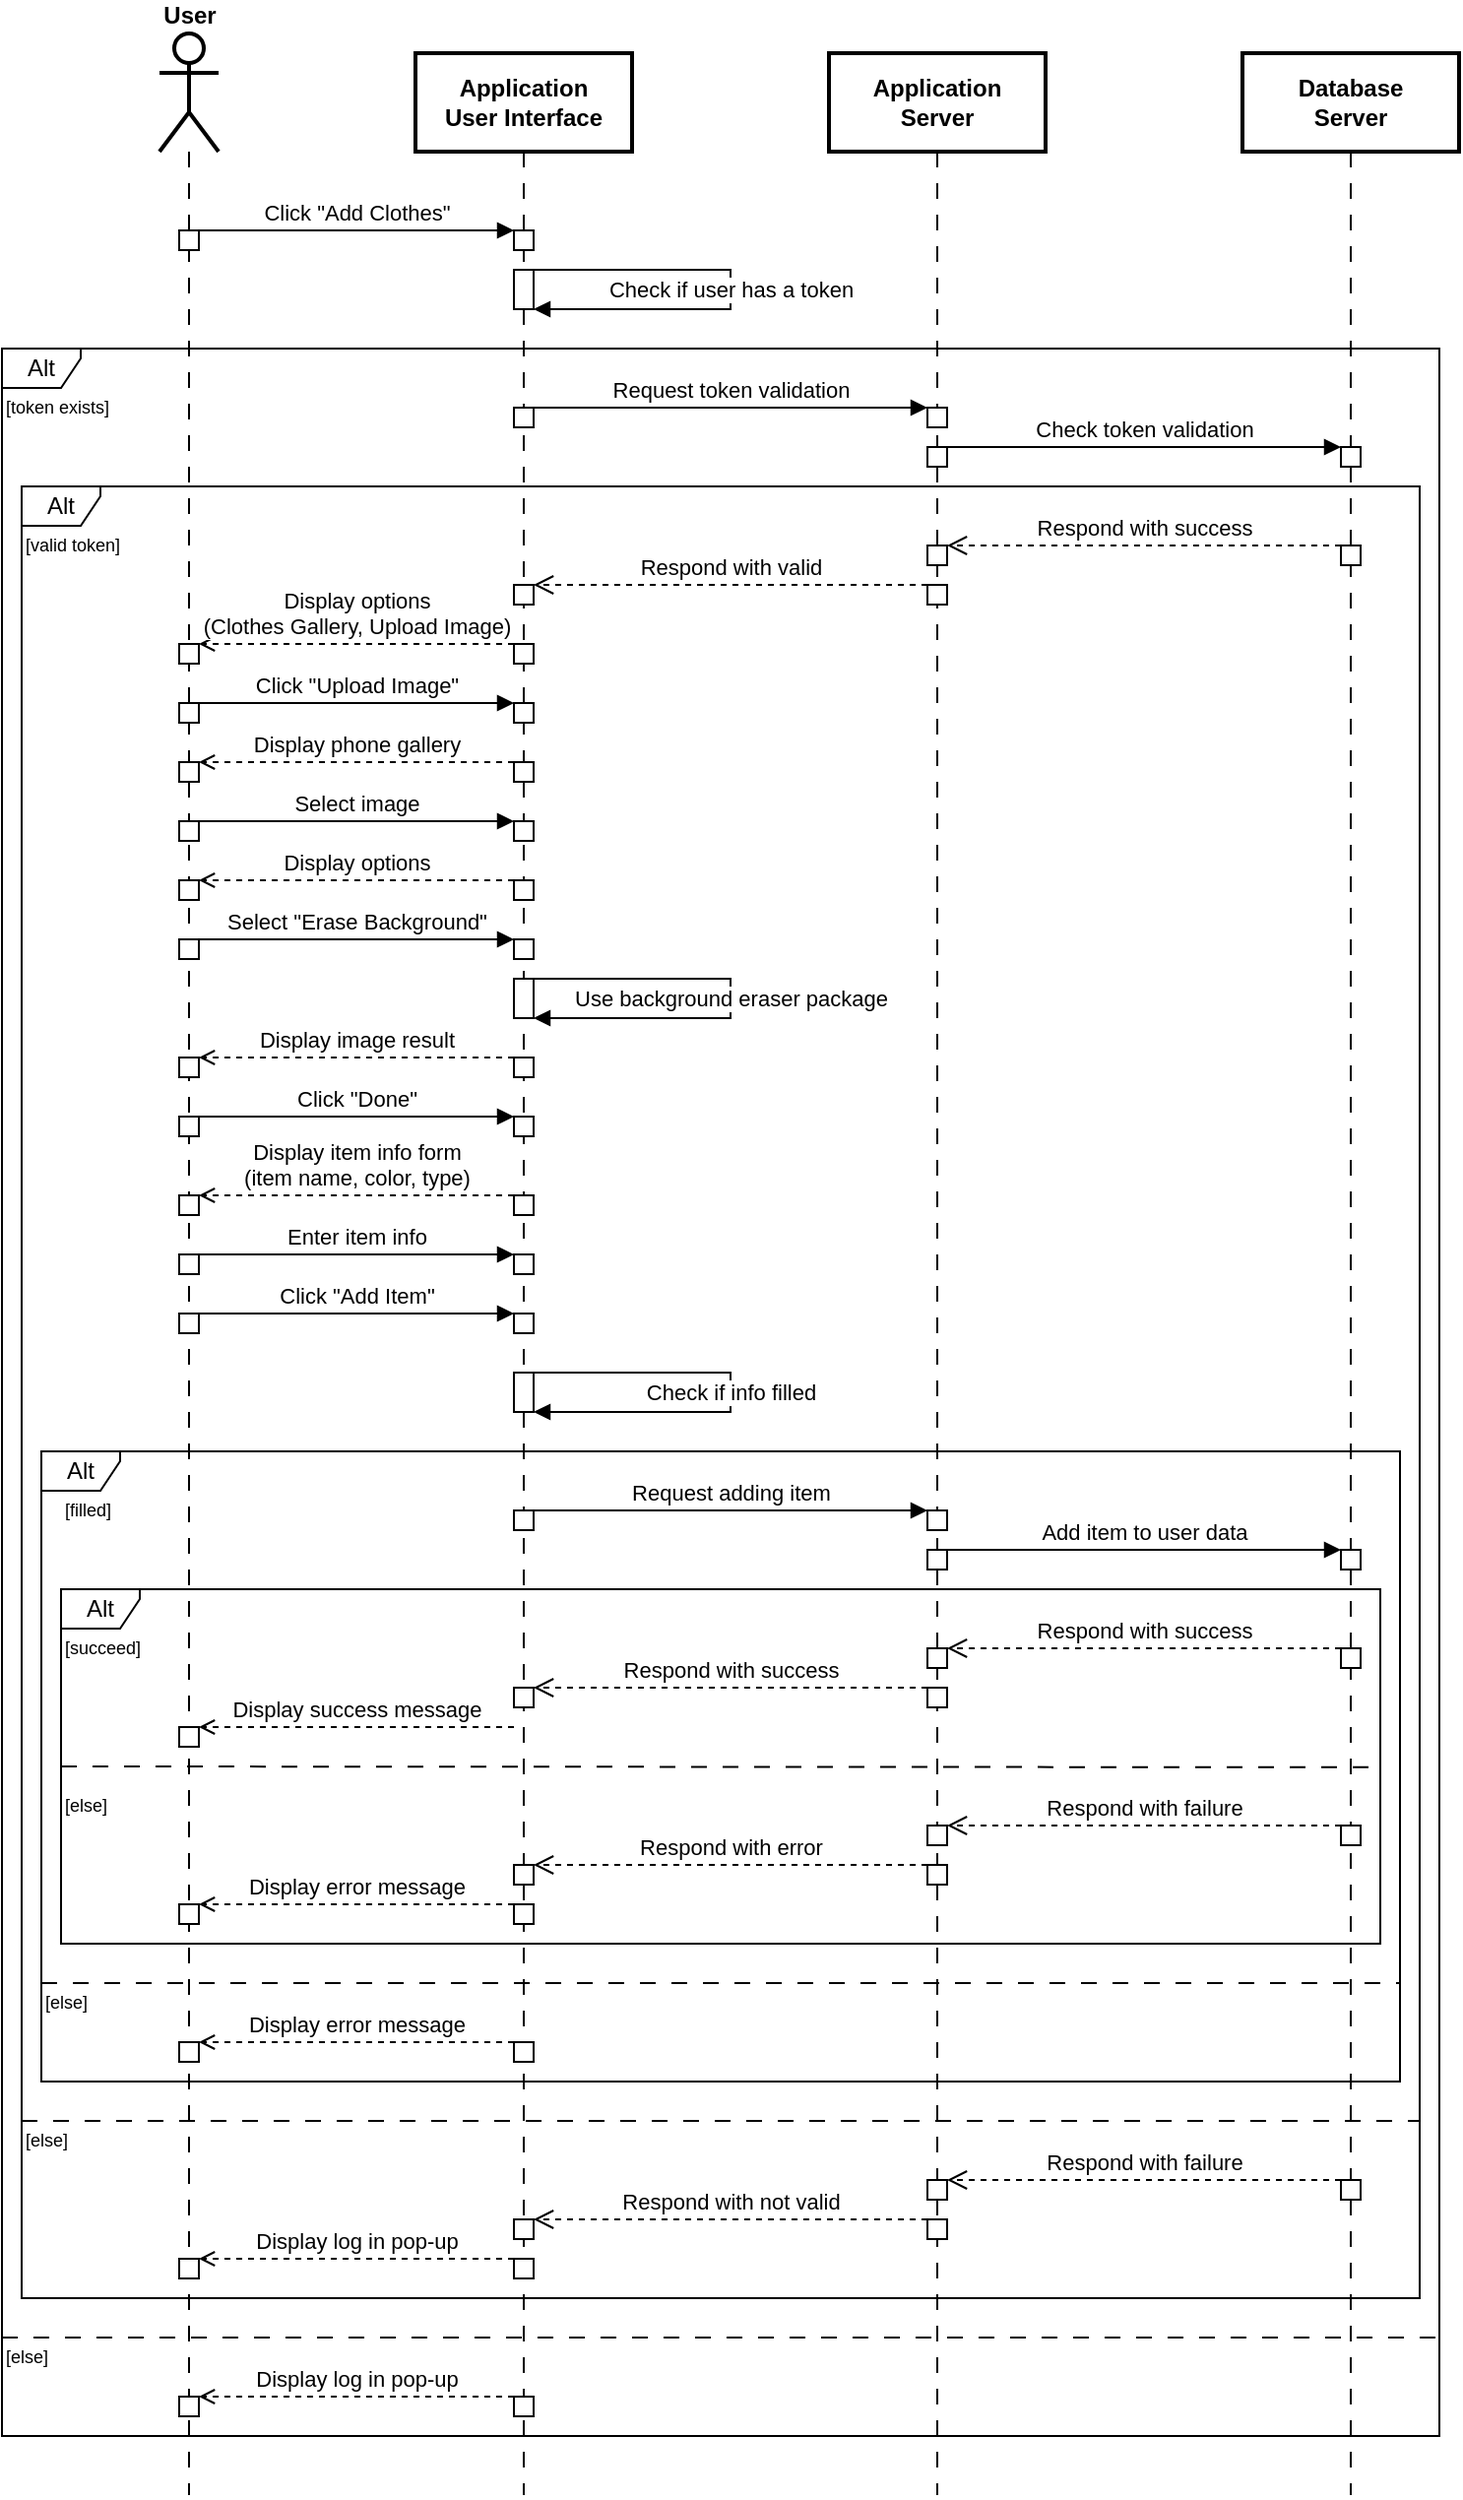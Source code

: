 <mxfile version="24.7.17">
  <diagram name="Page-1" id="OD9T5F2dHPoxvijF9nYm">
    <mxGraphModel dx="1050" dy="669" grid="1" gridSize="10" guides="1" tooltips="1" connect="1" arrows="1" fold="1" page="1" pageScale="1" pageWidth="850" pageHeight="1100" math="0" shadow="0">
      <root>
        <mxCell id="0" />
        <mxCell id="1" parent="0" />
        <mxCell id="In7xI8E0xvDwylisbrGG-20" value="Application&lt;div&gt;User Interface&lt;/div&gt;" style="html=1;whiteSpace=wrap;strokeWidth=2;fontStyle=1" parent="1" vertex="1">
          <mxGeometry x="250" y="60" width="110" height="50" as="geometry" />
        </mxCell>
        <mxCell id="In7xI8E0xvDwylisbrGG-19" value="User" style="shape=umlActor;verticalLabelPosition=top;verticalAlign=bottom;html=1;strokeWidth=2;fontStyle=1;labelBorderColor=none;labelPosition=center;align=center;" parent="1" vertex="1">
          <mxGeometry x="120" y="50" width="30" height="60" as="geometry" />
        </mxCell>
        <mxCell id="In7xI8E0xvDwylisbrGG-25" style="edgeStyle=none;rounded=0;orthogonalLoop=1;jettySize=auto;html=1;exitX=0.5;exitY=1;exitDx=0;exitDy=0;endArrow=none;endFill=0;dashed=1;dashPattern=8 8;" parent="1" source="In7xI8E0xvDwylisbrGG-21" edge="1">
          <mxGeometry relative="1" as="geometry">
            <mxPoint x="515" y="1300" as="targetPoint" />
          </mxGeometry>
        </mxCell>
        <mxCell id="In7xI8E0xvDwylisbrGG-21" value="Application&lt;div&gt;Server&lt;/div&gt;" style="html=1;whiteSpace=wrap;strokeWidth=2;fontStyle=1" parent="1" vertex="1">
          <mxGeometry x="460" y="60" width="110" height="50" as="geometry" />
        </mxCell>
        <mxCell id="In7xI8E0xvDwylisbrGG-26" style="edgeStyle=none;rounded=0;orthogonalLoop=1;jettySize=auto;html=1;exitX=0.5;exitY=1;exitDx=0;exitDy=0;endArrow=none;endFill=0;dashed=1;dashPattern=8 8;" parent="1" source="In7xI8E0xvDwylisbrGG-22" edge="1">
          <mxGeometry relative="1" as="geometry">
            <mxPoint x="725" y="1300" as="targetPoint" />
          </mxGeometry>
        </mxCell>
        <mxCell id="In7xI8E0xvDwylisbrGG-22" value="Database&lt;div&gt;Server&lt;/div&gt;" style="html=1;whiteSpace=wrap;strokeWidth=2;fontStyle=1" parent="1" vertex="1">
          <mxGeometry x="670" y="60" width="110" height="50" as="geometry" />
        </mxCell>
        <mxCell id="In7xI8E0xvDwylisbrGG-39" value="" style="edgeStyle=none;orthogonalLoop=1;jettySize=auto;html=1;rounded=0;endArrow=none;endFill=0;dashed=1;dashPattern=8 8;" parent="1" edge="1">
          <mxGeometry width="80" relative="1" as="geometry">
            <mxPoint x="135" y="110" as="sourcePoint" />
            <mxPoint x="135" y="1300" as="targetPoint" />
            <Array as="points" />
          </mxGeometry>
        </mxCell>
        <mxCell id="In7xI8E0xvDwylisbrGG-57" value="Click &quot;Upload Image&quot;" style="html=1;verticalAlign=bottom;endArrow=block;curved=0;rounded=0;" parent="1" edge="1">
          <mxGeometry relative="1" as="geometry">
            <mxPoint x="140" y="390" as="sourcePoint" />
            <mxPoint x="300" y="390" as="targetPoint" />
          </mxGeometry>
        </mxCell>
        <mxCell id="In7xI8E0xvDwylisbrGG-116" value="Display&amp;nbsp;phone gallery" style="html=1;verticalAlign=bottom;endArrow=open;curved=0;rounded=0;dashed=1;endFill=0;" parent="1" edge="1">
          <mxGeometry x="0.006" relative="1" as="geometry">
            <mxPoint x="300" y="420" as="sourcePoint" />
            <mxPoint x="140" y="420" as="targetPoint" />
            <mxPoint as="offset" />
          </mxGeometry>
        </mxCell>
        <mxCell id="In7xI8E0xvDwylisbrGG-117" value="Select image" style="html=1;verticalAlign=bottom;endArrow=block;curved=0;rounded=0;" parent="1" edge="1">
          <mxGeometry relative="1" as="geometry">
            <mxPoint x="140" y="450" as="sourcePoint" />
            <mxPoint x="300" y="450" as="targetPoint" />
          </mxGeometry>
        </mxCell>
        <mxCell id="In7xI8E0xvDwylisbrGG-118" value="Display options" style="html=1;verticalAlign=bottom;endArrow=open;curved=0;rounded=0;dashed=1;endFill=0;" parent="1" edge="1">
          <mxGeometry x="0.006" relative="1" as="geometry">
            <mxPoint x="300" y="480" as="sourcePoint" />
            <mxPoint x="140" y="480" as="targetPoint" />
            <mxPoint as="offset" />
          </mxGeometry>
        </mxCell>
        <mxCell id="In7xI8E0xvDwylisbrGG-119" value="Select &quot;Erase Background&quot;" style="html=1;verticalAlign=bottom;endArrow=block;curved=0;rounded=0;" parent="1" edge="1">
          <mxGeometry relative="1" as="geometry">
            <mxPoint x="140" y="510" as="sourcePoint" />
            <mxPoint x="300" y="510" as="targetPoint" />
          </mxGeometry>
        </mxCell>
        <mxCell id="In7xI8E0xvDwylisbrGG-120" value="Use background eraser package" style="html=1;verticalAlign=middle;endArrow=block;curved=0;rounded=0;" parent="1" edge="1">
          <mxGeometry relative="1" as="geometry">
            <mxPoint x="310" y="530" as="sourcePoint" />
            <mxPoint x="310" y="550" as="targetPoint" />
            <Array as="points">
              <mxPoint x="410" y="530" />
              <mxPoint x="410" y="550" />
            </Array>
            <mxPoint as="offset" />
          </mxGeometry>
        </mxCell>
        <mxCell id="In7xI8E0xvDwylisbrGG-121" value="Display image result" style="html=1;verticalAlign=bottom;endArrow=open;curved=0;rounded=0;dashed=1;endFill=0;" parent="1" edge="1">
          <mxGeometry x="0.006" relative="1" as="geometry">
            <mxPoint x="300" y="570" as="sourcePoint" />
            <mxPoint x="140" y="570" as="targetPoint" />
            <mxPoint as="offset" />
          </mxGeometry>
        </mxCell>
        <mxCell id="In7xI8E0xvDwylisbrGG-126" value="" style="edgeStyle=none;rounded=0;orthogonalLoop=1;jettySize=auto;html=1;endArrow=none;endFill=0;dashed=1;dashPattern=8 8;exitX=0.5;exitY=1;exitDx=0;exitDy=0;" parent="1" source="In7xI8E0xvDwylisbrGG-20" edge="1">
          <mxGeometry relative="1" as="geometry">
            <mxPoint x="305" y="1300" as="targetPoint" />
            <mxPoint x="305" y="120" as="sourcePoint" />
          </mxGeometry>
        </mxCell>
        <mxCell id="In7xI8E0xvDwylisbrGG-123" value="Click &quot;Done&quot;" style="html=1;verticalAlign=bottom;endArrow=block;curved=0;rounded=0;" parent="1" edge="1">
          <mxGeometry relative="1" as="geometry">
            <mxPoint x="140" y="600" as="sourcePoint" />
            <mxPoint x="300" y="600" as="targetPoint" />
          </mxGeometry>
        </mxCell>
        <mxCell id="R8O3mxd0YgAQ1YY93gsO-1" value="Display options&lt;div&gt;(Clothes Gallery, Upload Image)&lt;/div&gt;" style="html=1;verticalAlign=bottom;endArrow=open;curved=0;rounded=0;dashed=1;endFill=0;" parent="1" edge="1">
          <mxGeometry x="0.006" relative="1" as="geometry">
            <mxPoint x="300" y="360" as="sourcePoint" />
            <mxPoint x="140" y="360" as="targetPoint" />
            <mxPoint as="offset" />
          </mxGeometry>
        </mxCell>
        <mxCell id="R8O3mxd0YgAQ1YY93gsO-2" value="&lt;font style=&quot;font-size: 9px;&quot;&gt;[valid token&lt;/font&gt;&lt;span style=&quot;background-color: initial;&quot;&gt;]&lt;/span&gt;" style="text;strokeColor=none;align=left;fillColor=none;html=1;verticalAlign=middle;whiteSpace=wrap;rounded=0;fontSize=9;" parent="1" vertex="1">
          <mxGeometry x="50" y="300" width="60" height="20" as="geometry" />
        </mxCell>
        <mxCell id="R8O3mxd0YgAQ1YY93gsO-3" value="&lt;font style=&quot;font-size: 9px;&quot;&gt;[else&lt;/font&gt;&lt;span style=&quot;background-color: initial;&quot;&gt;]&lt;/span&gt;" style="text;strokeColor=none;align=left;fillColor=none;html=1;verticalAlign=middle;whiteSpace=wrap;rounded=0;fontSize=9;" parent="1" vertex="1">
          <mxGeometry x="50" y="1110" width="60" height="20" as="geometry" />
        </mxCell>
        <mxCell id="R8O3mxd0YgAQ1YY93gsO-4" value="Alt" style="shape=umlFrame;whiteSpace=wrap;html=1;pointerEvents=0;width=40;height=20;" parent="1" vertex="1">
          <mxGeometry x="50" y="280" width="710" height="920" as="geometry" />
        </mxCell>
        <mxCell id="R8O3mxd0YgAQ1YY93gsO-5" value="" style="edgeStyle=none;orthogonalLoop=1;jettySize=auto;html=1;rounded=0;endArrow=none;endFill=0;dashed=1;dashPattern=8 8;" parent="1" edge="1">
          <mxGeometry width="80" relative="1" as="geometry">
            <mxPoint x="50" y="1110" as="sourcePoint" />
            <mxPoint x="760" y="1110" as="targetPoint" />
            <Array as="points" />
          </mxGeometry>
        </mxCell>
        <mxCell id="R8O3mxd0YgAQ1YY93gsO-6" value="Respond with valid" style="html=1;verticalAlign=bottom;endArrow=open;dashed=1;endSize=8;curved=0;rounded=0;" parent="1" edge="1">
          <mxGeometry relative="1" as="geometry">
            <mxPoint x="310" y="330" as="targetPoint" />
            <mxPoint x="510" y="330" as="sourcePoint" />
          </mxGeometry>
        </mxCell>
        <mxCell id="R8O3mxd0YgAQ1YY93gsO-7" value="Respond with not valid" style="html=1;verticalAlign=bottom;endArrow=open;dashed=1;endSize=8;curved=0;rounded=0;" parent="1" edge="1">
          <mxGeometry relative="1" as="geometry">
            <mxPoint x="310" y="1160" as="targetPoint" />
            <mxPoint x="510" y="1160" as="sourcePoint" />
          </mxGeometry>
        </mxCell>
        <mxCell id="R8O3mxd0YgAQ1YY93gsO-8" value="Click &quot;Add Clothes&quot;" style="html=1;verticalAlign=bottom;endArrow=block;curved=0;rounded=0;" parent="1" edge="1">
          <mxGeometry relative="1" as="geometry">
            <mxPoint x="140" y="150" as="sourcePoint" />
            <mxPoint x="300" y="150" as="targetPoint" />
          </mxGeometry>
        </mxCell>
        <mxCell id="R8O3mxd0YgAQ1YY93gsO-9" value="Display log in pop-up" style="html=1;verticalAlign=bottom;endArrow=open;curved=0;rounded=0;dashed=1;endFill=0;" parent="1" edge="1">
          <mxGeometry x="0.007" relative="1" as="geometry">
            <mxPoint x="300" y="1250.0" as="sourcePoint" />
            <mxPoint x="140" y="1250.0" as="targetPoint" />
            <mxPoint as="offset" />
          </mxGeometry>
        </mxCell>
        <mxCell id="R8O3mxd0YgAQ1YY93gsO-10" value="Alt" style="shape=umlFrame;whiteSpace=wrap;html=1;pointerEvents=0;width=40;height=20;" parent="1" vertex="1">
          <mxGeometry x="40" y="210" width="730" height="1060" as="geometry" />
        </mxCell>
        <mxCell id="R8O3mxd0YgAQ1YY93gsO-11" value="&lt;font style=&quot;font-size: 9px;&quot;&gt;[token exists&lt;/font&gt;&lt;span style=&quot;background-color: initial;&quot;&gt;]&lt;/span&gt;" style="text;strokeColor=none;align=left;fillColor=none;html=1;verticalAlign=middle;whiteSpace=wrap;rounded=0;fontSize=9;" parent="1" vertex="1">
          <mxGeometry x="40" y="230" width="60" height="20" as="geometry" />
        </mxCell>
        <mxCell id="R8O3mxd0YgAQ1YY93gsO-12" value="&lt;font style=&quot;font-size: 9px;&quot;&gt;[else&lt;/font&gt;&lt;span style=&quot;background-color: initial;&quot;&gt;]&lt;/span&gt;" style="text;strokeColor=none;align=left;fillColor=none;html=1;verticalAlign=middle;whiteSpace=wrap;rounded=0;fontSize=9;" parent="1" vertex="1">
          <mxGeometry x="40" y="1220" width="60" height="20" as="geometry" />
        </mxCell>
        <mxCell id="R8O3mxd0YgAQ1YY93gsO-13" value="" style="edgeStyle=none;orthogonalLoop=1;jettySize=auto;html=1;rounded=0;endArrow=none;endFill=0;dashed=1;dashPattern=8 8;" parent="1" edge="1">
          <mxGeometry width="80" relative="1" as="geometry">
            <mxPoint x="40" y="1220" as="sourcePoint" />
            <mxPoint x="770" y="1220" as="targetPoint" />
            <Array as="points" />
          </mxGeometry>
        </mxCell>
        <mxCell id="R8O3mxd0YgAQ1YY93gsO-14" value="Check if user has a token" style="html=1;verticalAlign=middle;endArrow=block;curved=0;rounded=0;" parent="1" edge="1">
          <mxGeometry relative="1" as="geometry">
            <mxPoint x="310" y="170" as="sourcePoint" />
            <mxPoint x="310" y="190" as="targetPoint" />
            <Array as="points">
              <mxPoint x="410" y="170" />
              <mxPoint x="410" y="190" />
            </Array>
            <mxPoint as="offset" />
          </mxGeometry>
        </mxCell>
        <mxCell id="R8O3mxd0YgAQ1YY93gsO-15" value="Request token validation" style="html=1;verticalAlign=bottom;endArrow=block;curved=0;rounded=0;" parent="1" edge="1">
          <mxGeometry relative="1" as="geometry">
            <mxPoint x="310" y="240" as="sourcePoint" />
            <mxPoint x="510" y="240" as="targetPoint" />
          </mxGeometry>
        </mxCell>
        <mxCell id="R8O3mxd0YgAQ1YY93gsO-16" value="Check token validation" style="html=1;verticalAlign=bottom;endArrow=block;curved=0;rounded=0;" parent="1" edge="1">
          <mxGeometry relative="1" as="geometry">
            <mxPoint x="520" y="260" as="sourcePoint" />
            <mxPoint x="720" y="260" as="targetPoint" />
          </mxGeometry>
        </mxCell>
        <mxCell id="R8O3mxd0YgAQ1YY93gsO-19" value="Respond with success" style="html=1;verticalAlign=bottom;endArrow=open;dashed=1;endSize=8;curved=0;rounded=0;" parent="1" edge="1">
          <mxGeometry relative="1" as="geometry">
            <mxPoint x="520" y="310" as="targetPoint" />
            <mxPoint x="720" y="310" as="sourcePoint" />
          </mxGeometry>
        </mxCell>
        <mxCell id="R8O3mxd0YgAQ1YY93gsO-21" value="Display log in pop-up" style="html=1;verticalAlign=bottom;endArrow=open;curved=0;rounded=0;dashed=1;endFill=0;" parent="1" edge="1">
          <mxGeometry x="0.007" relative="1" as="geometry">
            <mxPoint x="300" y="1180" as="sourcePoint" />
            <mxPoint x="140" y="1180" as="targetPoint" />
            <mxPoint as="offset" />
          </mxGeometry>
        </mxCell>
        <mxCell id="R8O3mxd0YgAQ1YY93gsO-22" value="Respond with failure" style="html=1;verticalAlign=bottom;endArrow=open;dashed=1;endSize=8;curved=0;rounded=0;" parent="1" edge="1">
          <mxGeometry relative="1" as="geometry">
            <mxPoint x="520" y="1140" as="targetPoint" />
            <mxPoint x="720" y="1140" as="sourcePoint" />
            <mxPoint as="offset" />
          </mxGeometry>
        </mxCell>
        <mxCell id="R8O3mxd0YgAQ1YY93gsO-24" value="Display item info form&lt;div&gt;(item name, color, type)&lt;/div&gt;" style="html=1;verticalAlign=bottom;endArrow=open;curved=0;rounded=0;dashed=1;endFill=0;" parent="1" edge="1">
          <mxGeometry x="0.006" relative="1" as="geometry">
            <mxPoint x="300" y="640" as="sourcePoint" />
            <mxPoint x="140" y="640" as="targetPoint" />
            <mxPoint as="offset" />
          </mxGeometry>
        </mxCell>
        <mxCell id="R8O3mxd0YgAQ1YY93gsO-25" value="Enter item info" style="html=1;verticalAlign=bottom;endArrow=block;curved=0;rounded=0;" parent="1" edge="1">
          <mxGeometry relative="1" as="geometry">
            <mxPoint x="140" y="670" as="sourcePoint" />
            <mxPoint x="300" y="670" as="targetPoint" />
          </mxGeometry>
        </mxCell>
        <mxCell id="R8O3mxd0YgAQ1YY93gsO-26" value="Click &quot;Add Item&quot;" style="html=1;verticalAlign=bottom;endArrow=block;curved=0;rounded=0;" parent="1" edge="1">
          <mxGeometry relative="1" as="geometry">
            <mxPoint x="140" y="700" as="sourcePoint" />
            <mxPoint x="300" y="700" as="targetPoint" />
          </mxGeometry>
        </mxCell>
        <mxCell id="R8O3mxd0YgAQ1YY93gsO-27" value="Check if info filled" style="html=1;verticalAlign=middle;endArrow=block;curved=0;rounded=0;" parent="1" edge="1">
          <mxGeometry relative="1" as="geometry">
            <mxPoint x="310" y="730" as="sourcePoint" />
            <mxPoint x="310" y="750" as="targetPoint" />
            <Array as="points">
              <mxPoint x="410" y="730" />
              <mxPoint x="410" y="750" />
            </Array>
            <mxPoint as="offset" />
          </mxGeometry>
        </mxCell>
        <mxCell id="R8O3mxd0YgAQ1YY93gsO-28" value="" style="html=1;points=[[0,0,0,0,5],[0,1,0,0,-5],[1,0,0,0,5],[1,1,0,0,-5]];perimeter=orthogonalPerimeter;outlineConnect=0;targetShapes=umlLifeline;portConstraint=eastwest;newEdgeStyle={&quot;curved&quot;:0,&quot;rounded&quot;:0};" parent="1" vertex="1">
          <mxGeometry x="300" y="600" width="10" height="10" as="geometry" />
        </mxCell>
        <mxCell id="R8O3mxd0YgAQ1YY93gsO-29" value="" style="html=1;points=[[0,0,0,0,5],[0,1,0,0,-5],[1,0,0,0,5],[1,1,0,0,-5]];perimeter=orthogonalPerimeter;outlineConnect=0;targetShapes=umlLifeline;portConstraint=eastwest;newEdgeStyle={&quot;curved&quot;:0,&quot;rounded&quot;:0};" parent="1" vertex="1">
          <mxGeometry x="300" y="670" width="10" height="10" as="geometry" />
        </mxCell>
        <mxCell id="R8O3mxd0YgAQ1YY93gsO-31" value="Alt" style="shape=umlFrame;whiteSpace=wrap;html=1;pointerEvents=0;width=40;height=20;" parent="1" vertex="1">
          <mxGeometry x="60" y="770" width="690" height="320" as="geometry" />
        </mxCell>
        <mxCell id="R8O3mxd0YgAQ1YY93gsO-32" value="&lt;font style=&quot;font-size: 9px;&quot;&gt;[filled&lt;/font&gt;&lt;span style=&quot;background-color: initial;&quot;&gt;]&lt;/span&gt;" style="text;strokeColor=none;align=left;fillColor=none;html=1;verticalAlign=middle;whiteSpace=wrap;rounded=0;fontSize=9;" parent="1" vertex="1">
          <mxGeometry x="70" y="790" width="60" height="20" as="geometry" />
        </mxCell>
        <mxCell id="R8O3mxd0YgAQ1YY93gsO-33" value="&lt;font style=&quot;font-size: 9px;&quot;&gt;[else&lt;/font&gt;&lt;span style=&quot;background-color: initial;&quot;&gt;]&lt;/span&gt;" style="text;strokeColor=none;align=left;fillColor=none;html=1;verticalAlign=middle;whiteSpace=wrap;rounded=0;fontSize=9;" parent="1" vertex="1">
          <mxGeometry x="60" y="1040" width="60" height="20" as="geometry" />
        </mxCell>
        <mxCell id="R8O3mxd0YgAQ1YY93gsO-34" value="" style="edgeStyle=none;orthogonalLoop=1;jettySize=auto;html=1;rounded=0;endArrow=none;endFill=0;dashed=1;dashPattern=8 8;" parent="1" edge="1">
          <mxGeometry width="80" relative="1" as="geometry">
            <mxPoint x="60" y="1040" as="sourcePoint" />
            <mxPoint x="750" y="1040" as="targetPoint" />
            <Array as="points" />
          </mxGeometry>
        </mxCell>
        <mxCell id="R8O3mxd0YgAQ1YY93gsO-35" value="Request adding item" style="html=1;verticalAlign=bottom;endArrow=block;curved=0;rounded=0;" parent="1" edge="1">
          <mxGeometry relative="1" as="geometry">
            <mxPoint x="310" y="800" as="sourcePoint" />
            <mxPoint x="510" y="800" as="targetPoint" />
          </mxGeometry>
        </mxCell>
        <mxCell id="R8O3mxd0YgAQ1YY93gsO-36" value="Display error message" style="html=1;verticalAlign=bottom;endArrow=open;curved=0;rounded=0;dashed=1;endFill=0;" parent="1" edge="1">
          <mxGeometry x="0.006" relative="1" as="geometry">
            <mxPoint x="300" y="1070" as="sourcePoint" />
            <mxPoint x="140" y="1070" as="targetPoint" />
            <mxPoint as="offset" />
          </mxGeometry>
        </mxCell>
        <mxCell id="R8O3mxd0YgAQ1YY93gsO-37" value="Add item to user data" style="html=1;verticalAlign=bottom;endArrow=block;curved=0;rounded=0;" parent="1" edge="1">
          <mxGeometry relative="1" as="geometry">
            <mxPoint x="520" y="820" as="sourcePoint" />
            <mxPoint x="720" y="820" as="targetPoint" />
          </mxGeometry>
        </mxCell>
        <mxCell id="R8O3mxd0YgAQ1YY93gsO-38" value="Respond with success" style="html=1;verticalAlign=bottom;endArrow=open;dashed=1;endSize=8;curved=0;rounded=0;" parent="1" edge="1">
          <mxGeometry relative="1" as="geometry">
            <mxPoint x="520" y="870" as="targetPoint" />
            <mxPoint x="720" y="870" as="sourcePoint" />
          </mxGeometry>
        </mxCell>
        <mxCell id="R8O3mxd0YgAQ1YY93gsO-39" value="Respond with success" style="html=1;verticalAlign=bottom;endArrow=open;dashed=1;endSize=8;curved=0;rounded=0;" parent="1" edge="1">
          <mxGeometry relative="1" as="geometry">
            <mxPoint x="310" y="890" as="targetPoint" />
            <mxPoint x="510" y="890" as="sourcePoint" />
          </mxGeometry>
        </mxCell>
        <mxCell id="R8O3mxd0YgAQ1YY93gsO-40" value="Alt" style="shape=umlFrame;whiteSpace=wrap;html=1;pointerEvents=0;width=40;height=20;" parent="1" vertex="1">
          <mxGeometry x="70" y="840" width="670" height="180" as="geometry" />
        </mxCell>
        <mxCell id="R8O3mxd0YgAQ1YY93gsO-41" value="[succeed]" style="text;strokeColor=none;align=left;fillColor=none;html=1;verticalAlign=middle;whiteSpace=wrap;rounded=0;fontSize=9;" parent="1" vertex="1">
          <mxGeometry x="70" y="860" width="50" height="20" as="geometry" />
        </mxCell>
        <mxCell id="R8O3mxd0YgAQ1YY93gsO-42" value="&lt;font style=&quot;font-size: 9px;&quot;&gt;[else&lt;/font&gt;&lt;span style=&quot;background-color: initial;&quot;&gt;]&lt;/span&gt;" style="text;strokeColor=none;align=left;fillColor=none;html=1;verticalAlign=middle;whiteSpace=wrap;rounded=0;fontSize=9;" parent="1" vertex="1">
          <mxGeometry x="70" y="940" width="50" height="20" as="geometry" />
        </mxCell>
        <mxCell id="R8O3mxd0YgAQ1YY93gsO-43" value="" style="edgeStyle=none;orthogonalLoop=1;jettySize=auto;html=1;rounded=0;endArrow=none;endFill=0;dashed=1;dashPattern=8 8;" parent="1" edge="1">
          <mxGeometry width="80" relative="1" as="geometry">
            <mxPoint x="70" y="930" as="sourcePoint" />
            <mxPoint x="740" y="930.42" as="targetPoint" />
            <Array as="points" />
          </mxGeometry>
        </mxCell>
        <mxCell id="R8O3mxd0YgAQ1YY93gsO-44" value="Respond with error" style="html=1;verticalAlign=bottom;endArrow=open;dashed=1;endSize=8;curved=0;rounded=0;" parent="1" edge="1">
          <mxGeometry relative="1" as="geometry">
            <mxPoint x="310" y="980" as="targetPoint" />
            <mxPoint x="510" y="980" as="sourcePoint" />
          </mxGeometry>
        </mxCell>
        <mxCell id="R8O3mxd0YgAQ1YY93gsO-45" value="Respond with failure" style="html=1;verticalAlign=bottom;endArrow=open;dashed=1;endSize=8;curved=0;rounded=0;" parent="1" edge="1">
          <mxGeometry relative="1" as="geometry">
            <mxPoint x="520" y="960" as="targetPoint" />
            <mxPoint x="720" y="960" as="sourcePoint" />
          </mxGeometry>
        </mxCell>
        <mxCell id="R8O3mxd0YgAQ1YY93gsO-46" value="Display success message" style="html=1;verticalAlign=bottom;endArrow=open;curved=0;rounded=0;dashed=1;endFill=0;" parent="1" edge="1">
          <mxGeometry x="0.006" relative="1" as="geometry">
            <mxPoint x="300" y="910" as="sourcePoint" />
            <mxPoint x="140" y="910" as="targetPoint" />
            <mxPoint as="offset" />
          </mxGeometry>
        </mxCell>
        <mxCell id="R8O3mxd0YgAQ1YY93gsO-47" value="Display error message" style="html=1;verticalAlign=bottom;endArrow=open;curved=0;rounded=0;dashed=1;endFill=0;" parent="1" edge="1">
          <mxGeometry x="0.006" relative="1" as="geometry">
            <mxPoint x="300" y="1000" as="sourcePoint" />
            <mxPoint x="140" y="1000" as="targetPoint" />
            <mxPoint as="offset" />
          </mxGeometry>
        </mxCell>
        <mxCell id="In7xI8E0xvDwylisbrGG-107" value="" style="html=1;points=[[0,0,0,0,5],[0,1,0,0,-5],[1,0,0,0,5],[1,1,0,0,-5]];perimeter=orthogonalPerimeter;outlineConnect=0;targetShapes=umlLifeline;portConstraint=eastwest;newEdgeStyle={&quot;curved&quot;:0,&quot;rounded&quot;:0};" parent="1" vertex="1">
          <mxGeometry x="130" y="150" width="10" height="10" as="geometry" />
        </mxCell>
        <mxCell id="R8O3mxd0YgAQ1YY93gsO-54" value="" style="html=1;points=[[0,0,0,0,5],[0,1,0,0,-5],[1,0,0,0,5],[1,1,0,0,-5]];perimeter=orthogonalPerimeter;outlineConnect=0;targetShapes=umlLifeline;portConstraint=eastwest;newEdgeStyle={&quot;curved&quot;:0,&quot;rounded&quot;:0};" parent="1" vertex="1">
          <mxGeometry x="130" y="600" width="10" height="10" as="geometry" />
        </mxCell>
        <mxCell id="R8O3mxd0YgAQ1YY93gsO-55" value="" style="html=1;points=[[0,0,0,0,5],[0,1,0,0,-5],[1,0,0,0,5],[1,1,0,0,-5]];perimeter=orthogonalPerimeter;outlineConnect=0;targetShapes=umlLifeline;portConstraint=eastwest;newEdgeStyle={&quot;curved&quot;:0,&quot;rounded&quot;:0};" parent="1" vertex="1">
          <mxGeometry x="130" y="670" width="10" height="10" as="geometry" />
        </mxCell>
        <mxCell id="D864FMGM14Jyx9BuhUjk-1" value="" style="html=1;points=[[0,0,0,0,5],[0,1,0,0,-5],[1,0,0,0,5],[1,1,0,0,-5]];perimeter=orthogonalPerimeter;outlineConnect=0;targetShapes=umlLifeline;portConstraint=eastwest;newEdgeStyle={&quot;curved&quot;:0,&quot;rounded&quot;:0};arcSize=12;" parent="1" vertex="1">
          <mxGeometry x="300" y="150" width="10" height="10" as="geometry" />
        </mxCell>
        <mxCell id="D864FMGM14Jyx9BuhUjk-2" value="" style="html=1;points=[[0,0,0,0,5],[0,1,0,0,-5],[1,0,0,0,5],[1,1,0,0,-5]];perimeter=orthogonalPerimeter;outlineConnect=0;targetShapes=umlLifeline;portConstraint=eastwest;newEdgeStyle={&quot;curved&quot;:0,&quot;rounded&quot;:0};arcSize=12;" parent="1" vertex="1">
          <mxGeometry x="300" y="170" width="10" height="20" as="geometry" />
        </mxCell>
        <mxCell id="D864FMGM14Jyx9BuhUjk-3" value="" style="html=1;points=[[0,0,0,0,5],[0,1,0,0,-5],[1,0,0,0,5],[1,1,0,0,-5]];perimeter=orthogonalPerimeter;outlineConnect=0;targetShapes=umlLifeline;portConstraint=eastwest;newEdgeStyle={&quot;curved&quot;:0,&quot;rounded&quot;:0};direction=south;" parent="1" vertex="1">
          <mxGeometry x="300" y="240" width="10" height="10" as="geometry" />
        </mxCell>
        <mxCell id="D864FMGM14Jyx9BuhUjk-6" value="" style="html=1;points=[[0,0,0,0,5],[0,1,0,0,-5],[1,0,0,0,5],[1,1,0,0,-5]];perimeter=orthogonalPerimeter;outlineConnect=0;targetShapes=umlLifeline;portConstraint=eastwest;newEdgeStyle={&quot;curved&quot;:0,&quot;rounded&quot;:0};direction=south;" parent="1" vertex="1">
          <mxGeometry x="510" y="240" width="10" height="10" as="geometry" />
        </mxCell>
        <mxCell id="D864FMGM14Jyx9BuhUjk-7" value="" style="html=1;points=[[0,0,0,0,5],[0,1,0,0,-5],[1,0,0,0,5],[1,1,0,0,-5]];perimeter=orthogonalPerimeter;outlineConnect=0;targetShapes=umlLifeline;portConstraint=eastwest;newEdgeStyle={&quot;curved&quot;:0,&quot;rounded&quot;:0};direction=south;" parent="1" vertex="1">
          <mxGeometry x="510" y="260" width="10" height="10" as="geometry" />
        </mxCell>
        <mxCell id="D864FMGM14Jyx9BuhUjk-8" value="" style="html=1;points=[[0,0,0,0,5],[0,1,0,0,-5],[1,0,0,0,5],[1,1,0,0,-5]];perimeter=orthogonalPerimeter;outlineConnect=0;targetShapes=umlLifeline;portConstraint=eastwest;newEdgeStyle={&quot;curved&quot;:0,&quot;rounded&quot;:0};direction=south;" parent="1" vertex="1">
          <mxGeometry x="720" y="260" width="10" height="10" as="geometry" />
        </mxCell>
        <mxCell id="D864FMGM14Jyx9BuhUjk-9" value="" style="html=1;points=[[0,0,0,0,5],[0,1,0,0,-5],[1,0,0,0,5],[1,1,0,0,-5]];perimeter=orthogonalPerimeter;outlineConnect=0;targetShapes=umlLifeline;portConstraint=eastwest;newEdgeStyle={&quot;curved&quot;:0,&quot;rounded&quot;:0};direction=south;" parent="1" vertex="1">
          <mxGeometry x="510" y="310" width="10" height="10" as="geometry" />
        </mxCell>
        <mxCell id="D864FMGM14Jyx9BuhUjk-10" value="" style="html=1;points=[[0,0,0,0,5],[0,1,0,0,-5],[1,0,0,0,5],[1,1,0,0,-5]];perimeter=orthogonalPerimeter;outlineConnect=0;targetShapes=umlLifeline;portConstraint=eastwest;newEdgeStyle={&quot;curved&quot;:0,&quot;rounded&quot;:0};direction=south;" parent="1" vertex="1">
          <mxGeometry x="130" y="390" width="10" height="10" as="geometry" />
        </mxCell>
        <mxCell id="D864FMGM14Jyx9BuhUjk-11" value="" style="html=1;points=[[0,0,0,0,5],[0,1,0,0,-5],[1,0,0,0,5],[1,1,0,0,-5]];perimeter=orthogonalPerimeter;outlineConnect=0;targetShapes=umlLifeline;portConstraint=eastwest;newEdgeStyle={&quot;curved&quot;:0,&quot;rounded&quot;:0};direction=south;" parent="1" vertex="1">
          <mxGeometry x="130" y="360" width="10" height="10" as="geometry" />
        </mxCell>
        <mxCell id="D864FMGM14Jyx9BuhUjk-12" value="" style="html=1;points=[[0,0,0,0,5],[0,1,0,0,-5],[1,0,0,0,5],[1,1,0,0,-5]];perimeter=orthogonalPerimeter;outlineConnect=0;targetShapes=umlLifeline;portConstraint=eastwest;newEdgeStyle={&quot;curved&quot;:0,&quot;rounded&quot;:0};direction=south;" parent="1" vertex="1">
          <mxGeometry x="300" y="360" width="10" height="10" as="geometry" />
        </mxCell>
        <mxCell id="D864FMGM14Jyx9BuhUjk-13" value="" style="html=1;points=[[0,0,0,0,5],[0,1,0,0,-5],[1,0,0,0,5],[1,1,0,0,-5]];perimeter=orthogonalPerimeter;outlineConnect=0;targetShapes=umlLifeline;portConstraint=eastwest;newEdgeStyle={&quot;curved&quot;:0,&quot;rounded&quot;:0};direction=south;" parent="1" vertex="1">
          <mxGeometry x="300" y="330" width="10" height="10" as="geometry" />
        </mxCell>
        <mxCell id="D864FMGM14Jyx9BuhUjk-14" value="" style="html=1;points=[[0,0,0,0,5],[0,1,0,0,-5],[1,0,0,0,5],[1,1,0,0,-5]];perimeter=orthogonalPerimeter;outlineConnect=0;targetShapes=umlLifeline;portConstraint=eastwest;newEdgeStyle={&quot;curved&quot;:0,&quot;rounded&quot;:0};direction=south;" parent="1" vertex="1">
          <mxGeometry x="130" y="420" width="10" height="10" as="geometry" />
        </mxCell>
        <mxCell id="D864FMGM14Jyx9BuhUjk-15" value="" style="html=1;points=[[0,0,0,0,5],[0,1,0,0,-5],[1,0,0,0,5],[1,1,0,0,-5]];perimeter=orthogonalPerimeter;outlineConnect=0;targetShapes=umlLifeline;portConstraint=eastwest;newEdgeStyle={&quot;curved&quot;:0,&quot;rounded&quot;:0};direction=south;" parent="1" vertex="1">
          <mxGeometry x="300" y="390" width="10" height="10" as="geometry" />
        </mxCell>
        <mxCell id="D864FMGM14Jyx9BuhUjk-16" value="" style="html=1;points=[[0,0,0,0,5],[0,1,0,0,-5],[1,0,0,0,5],[1,1,0,0,-5]];perimeter=orthogonalPerimeter;outlineConnect=0;targetShapes=umlLifeline;portConstraint=eastwest;newEdgeStyle={&quot;curved&quot;:0,&quot;rounded&quot;:0};direction=south;" parent="1" vertex="1">
          <mxGeometry x="300" y="420" width="10" height="10" as="geometry" />
        </mxCell>
        <mxCell id="D864FMGM14Jyx9BuhUjk-17" value="" style="html=1;points=[[0,0,0,0,5],[0,1,0,0,-5],[1,0,0,0,5],[1,1,0,0,-5]];perimeter=orthogonalPerimeter;outlineConnect=0;targetShapes=umlLifeline;portConstraint=eastwest;newEdgeStyle={&quot;curved&quot;:0,&quot;rounded&quot;:0};direction=south;" parent="1" vertex="1">
          <mxGeometry x="130" y="450" width="10" height="10" as="geometry" />
        </mxCell>
        <mxCell id="D864FMGM14Jyx9BuhUjk-18" value="" style="html=1;points=[[0,0,0,0,5],[0,1,0,0,-5],[1,0,0,0,5],[1,1,0,0,-5]];perimeter=orthogonalPerimeter;outlineConnect=0;targetShapes=umlLifeline;portConstraint=eastwest;newEdgeStyle={&quot;curved&quot;:0,&quot;rounded&quot;:0};direction=south;" parent="1" vertex="1">
          <mxGeometry x="300" y="450" width="10" height="10" as="geometry" />
        </mxCell>
        <mxCell id="D864FMGM14Jyx9BuhUjk-19" value="" style="html=1;points=[[0,0,0,0,5],[0,1,0,0,-5],[1,0,0,0,5],[1,1,0,0,-5]];perimeter=orthogonalPerimeter;outlineConnect=0;targetShapes=umlLifeline;portConstraint=eastwest;newEdgeStyle={&quot;curved&quot;:0,&quot;rounded&quot;:0};direction=south;" parent="1" vertex="1">
          <mxGeometry x="300" y="480" width="10" height="10" as="geometry" />
        </mxCell>
        <mxCell id="D864FMGM14Jyx9BuhUjk-20" value="" style="html=1;points=[[0,0,0,0,5],[0,1,0,0,-5],[1,0,0,0,5],[1,1,0,0,-5]];perimeter=orthogonalPerimeter;outlineConnect=0;targetShapes=umlLifeline;portConstraint=eastwest;newEdgeStyle={&quot;curved&quot;:0,&quot;rounded&quot;:0};direction=south;" parent="1" vertex="1">
          <mxGeometry x="300" y="510" width="10" height="10" as="geometry" />
        </mxCell>
        <mxCell id="D864FMGM14Jyx9BuhUjk-24" value="" style="html=1;points=[[0,0,0,0,5],[0,1,0,0,-5],[1,0,0,0,5],[1,1,0,0,-5]];perimeter=orthogonalPerimeter;outlineConnect=0;targetShapes=umlLifeline;portConstraint=eastwest;newEdgeStyle={&quot;curved&quot;:0,&quot;rounded&quot;:0};direction=south;" parent="1" vertex="1">
          <mxGeometry x="300" y="530" width="10" height="20" as="geometry" />
        </mxCell>
        <mxCell id="D864FMGM14Jyx9BuhUjk-25" value="" style="html=1;points=[[0,0,0,0,5],[0,1,0,0,-5],[1,0,0,0,5],[1,1,0,0,-5]];perimeter=orthogonalPerimeter;outlineConnect=0;targetShapes=umlLifeline;portConstraint=eastwest;newEdgeStyle={&quot;curved&quot;:0,&quot;rounded&quot;:0};direction=south;" parent="1" vertex="1">
          <mxGeometry x="130" y="510" width="10" height="10" as="geometry" />
        </mxCell>
        <mxCell id="D864FMGM14Jyx9BuhUjk-26" value="" style="html=1;points=[[0,0,0,0,5],[0,1,0,0,-5],[1,0,0,0,5],[1,1,0,0,-5]];perimeter=orthogonalPerimeter;outlineConnect=0;targetShapes=umlLifeline;portConstraint=eastwest;newEdgeStyle={&quot;curved&quot;:0,&quot;rounded&quot;:0};direction=south;" parent="1" vertex="1">
          <mxGeometry x="130" y="570" width="10" height="10" as="geometry" />
        </mxCell>
        <mxCell id="D864FMGM14Jyx9BuhUjk-27" value="" style="html=1;points=[[0,0,0,0,5],[0,1,0,0,-5],[1,0,0,0,5],[1,1,0,0,-5]];perimeter=orthogonalPerimeter;outlineConnect=0;targetShapes=umlLifeline;portConstraint=eastwest;newEdgeStyle={&quot;curved&quot;:0,&quot;rounded&quot;:0};direction=south;" parent="1" vertex="1">
          <mxGeometry x="300" y="570" width="10" height="10" as="geometry" />
        </mxCell>
        <mxCell id="D864FMGM14Jyx9BuhUjk-28" value="" style="html=1;points=[[0,0,0,0,5],[0,1,0,0,-5],[1,0,0,0,5],[1,1,0,0,-5]];perimeter=orthogonalPerimeter;outlineConnect=0;targetShapes=umlLifeline;portConstraint=eastwest;newEdgeStyle={&quot;curved&quot;:0,&quot;rounded&quot;:0};" parent="1" vertex="1">
          <mxGeometry x="130" y="640" width="10" height="10" as="geometry" />
        </mxCell>
        <mxCell id="D864FMGM14Jyx9BuhUjk-29" value="" style="html=1;points=[[0,0,0,0,5],[0,1,0,0,-5],[1,0,0,0,5],[1,1,0,0,-5]];perimeter=orthogonalPerimeter;outlineConnect=0;targetShapes=umlLifeline;portConstraint=eastwest;newEdgeStyle={&quot;curved&quot;:0,&quot;rounded&quot;:0};" parent="1" vertex="1">
          <mxGeometry x="300" y="640" width="10" height="10" as="geometry" />
        </mxCell>
        <mxCell id="D864FMGM14Jyx9BuhUjk-30" value="" style="html=1;points=[[0,0,0,0,5],[0,1,0,0,-5],[1,0,0,0,5],[1,1,0,0,-5]];perimeter=orthogonalPerimeter;outlineConnect=0;targetShapes=umlLifeline;portConstraint=eastwest;newEdgeStyle={&quot;curved&quot;:0,&quot;rounded&quot;:0};" parent="1" vertex="1">
          <mxGeometry x="130" y="700" width="10" height="10" as="geometry" />
        </mxCell>
        <mxCell id="D864FMGM14Jyx9BuhUjk-31" value="" style="html=1;points=[[0,0,0,0,5],[0,1,0,0,-5],[1,0,0,0,5],[1,1,0,0,-5]];perimeter=orthogonalPerimeter;outlineConnect=0;targetShapes=umlLifeline;portConstraint=eastwest;newEdgeStyle={&quot;curved&quot;:0,&quot;rounded&quot;:0};" parent="1" vertex="1">
          <mxGeometry x="300" y="700" width="10" height="10" as="geometry" />
        </mxCell>
        <mxCell id="D864FMGM14Jyx9BuhUjk-33" value="" style="html=1;points=[[0,0,0,0,5],[0,1,0,0,-5],[1,0,0,0,5],[1,1,0,0,-5]];perimeter=orthogonalPerimeter;outlineConnect=0;targetShapes=umlLifeline;portConstraint=eastwest;newEdgeStyle={&quot;curved&quot;:0,&quot;rounded&quot;:0};" parent="1" vertex="1">
          <mxGeometry x="300" y="730" width="10" height="20" as="geometry" />
        </mxCell>
        <mxCell id="D864FMGM14Jyx9BuhUjk-34" value="" style="html=1;points=[[0,0,0,0,5],[0,1,0,0,-5],[1,0,0,0,5],[1,1,0,0,-5]];perimeter=orthogonalPerimeter;outlineConnect=0;targetShapes=umlLifeline;portConstraint=eastwest;newEdgeStyle={&quot;curved&quot;:0,&quot;rounded&quot;:0};" parent="1" vertex="1">
          <mxGeometry x="300" y="800" width="10" height="10" as="geometry" />
        </mxCell>
        <mxCell id="D864FMGM14Jyx9BuhUjk-35" value="" style="html=1;points=[[0,0,0,0,5],[0,1,0,0,-5],[1,0,0,0,5],[1,1,0,0,-5]];perimeter=orthogonalPerimeter;outlineConnect=0;targetShapes=umlLifeline;portConstraint=eastwest;newEdgeStyle={&quot;curved&quot;:0,&quot;rounded&quot;:0};" parent="1" vertex="1">
          <mxGeometry x="300" y="890" width="10" height="10" as="geometry" />
        </mxCell>
        <mxCell id="D864FMGM14Jyx9BuhUjk-36" value="" style="html=1;points=[[0,0,0,0,5],[0,1,0,0,-5],[1,0,0,0,5],[1,1,0,0,-5]];perimeter=orthogonalPerimeter;outlineConnect=0;targetShapes=umlLifeline;portConstraint=eastwest;newEdgeStyle={&quot;curved&quot;:0,&quot;rounded&quot;:0};" parent="1" vertex="1">
          <mxGeometry x="130" y="910" width="10" height="10" as="geometry" />
        </mxCell>
        <mxCell id="D864FMGM14Jyx9BuhUjk-37" value="" style="html=1;points=[[0,0,0,0,5],[0,1,0,0,-5],[1,0,0,0,5],[1,1,0,0,-5]];perimeter=orthogonalPerimeter;outlineConnect=0;targetShapes=umlLifeline;portConstraint=eastwest;newEdgeStyle={&quot;curved&quot;:0,&quot;rounded&quot;:0};" parent="1" vertex="1">
          <mxGeometry x="130" y="1000" width="10" height="10" as="geometry" />
        </mxCell>
        <mxCell id="D864FMGM14Jyx9BuhUjk-38" value="" style="html=1;points=[[0,0,0,0,5],[0,1,0,0,-5],[1,0,0,0,5],[1,1,0,0,-5]];perimeter=orthogonalPerimeter;outlineConnect=0;targetShapes=umlLifeline;portConstraint=eastwest;newEdgeStyle={&quot;curved&quot;:0,&quot;rounded&quot;:0};" parent="1" vertex="1">
          <mxGeometry x="300" y="980" width="10" height="10" as="geometry" />
        </mxCell>
        <mxCell id="D864FMGM14Jyx9BuhUjk-39" value="" style="html=1;points=[[0,0,0,0,5],[0,1,0,0,-5],[1,0,0,0,5],[1,1,0,0,-5]];perimeter=orthogonalPerimeter;outlineConnect=0;targetShapes=umlLifeline;portConstraint=eastwest;newEdgeStyle={&quot;curved&quot;:0,&quot;rounded&quot;:0};" parent="1" vertex="1">
          <mxGeometry x="300" y="1000" width="10" height="10" as="geometry" />
        </mxCell>
        <mxCell id="D864FMGM14Jyx9BuhUjk-40" value="" style="html=1;points=[[0,0,0,0,5],[0,1,0,0,-5],[1,0,0,0,5],[1,1,0,0,-5]];perimeter=orthogonalPerimeter;outlineConnect=0;targetShapes=umlLifeline;portConstraint=eastwest;newEdgeStyle={&quot;curved&quot;:0,&quot;rounded&quot;:0};" parent="1" vertex="1">
          <mxGeometry x="300" y="1070" width="10" height="10" as="geometry" />
        </mxCell>
        <mxCell id="D864FMGM14Jyx9BuhUjk-41" value="" style="html=1;points=[[0,0,0,0,5],[0,1,0,0,-5],[1,0,0,0,5],[1,1,0,0,-5]];perimeter=orthogonalPerimeter;outlineConnect=0;targetShapes=umlLifeline;portConstraint=eastwest;newEdgeStyle={&quot;curved&quot;:0,&quot;rounded&quot;:0};" parent="1" vertex="1">
          <mxGeometry x="130" y="1070" width="10" height="10" as="geometry" />
        </mxCell>
        <mxCell id="D864FMGM14Jyx9BuhUjk-42" value="" style="html=1;points=[[0,0,0,0,5],[0,1,0,0,-5],[1,0,0,0,5],[1,1,0,0,-5]];perimeter=orthogonalPerimeter;outlineConnect=0;targetShapes=umlLifeline;portConstraint=eastwest;newEdgeStyle={&quot;curved&quot;:0,&quot;rounded&quot;:0};" parent="1" vertex="1">
          <mxGeometry x="130" y="1180" width="10" height="10" as="geometry" />
        </mxCell>
        <mxCell id="D864FMGM14Jyx9BuhUjk-43" value="" style="html=1;points=[[0,0,0,0,5],[0,1,0,0,-5],[1,0,0,0,5],[1,1,0,0,-5]];perimeter=orthogonalPerimeter;outlineConnect=0;targetShapes=umlLifeline;portConstraint=eastwest;newEdgeStyle={&quot;curved&quot;:0,&quot;rounded&quot;:0};" parent="1" vertex="1">
          <mxGeometry x="300" y="1160" width="10" height="10" as="geometry" />
        </mxCell>
        <mxCell id="D864FMGM14Jyx9BuhUjk-44" value="" style="html=1;points=[[0,0,0,0,5],[0,1,0,0,-5],[1,0,0,0,5],[1,1,0,0,-5]];perimeter=orthogonalPerimeter;outlineConnect=0;targetShapes=umlLifeline;portConstraint=eastwest;newEdgeStyle={&quot;curved&quot;:0,&quot;rounded&quot;:0};" parent="1" vertex="1">
          <mxGeometry x="300" y="1180" width="10" height="10" as="geometry" />
        </mxCell>
        <mxCell id="D864FMGM14Jyx9BuhUjk-45" value="" style="html=1;points=[[0,0,0,0,5],[0,1,0,0,-5],[1,0,0,0,5],[1,1,0,0,-5]];perimeter=orthogonalPerimeter;outlineConnect=0;targetShapes=umlLifeline;portConstraint=eastwest;newEdgeStyle={&quot;curved&quot;:0,&quot;rounded&quot;:0};" parent="1" vertex="1">
          <mxGeometry x="510" y="1160" width="10" height="10" as="geometry" />
        </mxCell>
        <mxCell id="D864FMGM14Jyx9BuhUjk-46" value="" style="html=1;points=[[0,0,0,0,5],[0,1,0,0,-5],[1,0,0,0,5],[1,1,0,0,-5]];perimeter=orthogonalPerimeter;outlineConnect=0;targetShapes=umlLifeline;portConstraint=eastwest;newEdgeStyle={&quot;curved&quot;:0,&quot;rounded&quot;:0};" parent="1" vertex="1">
          <mxGeometry x="300" y="1250" width="10" height="10" as="geometry" />
        </mxCell>
        <mxCell id="D864FMGM14Jyx9BuhUjk-47" value="" style="html=1;points=[[0,0,0,0,5],[0,1,0,0,-5],[1,0,0,0,5],[1,1,0,0,-5]];perimeter=orthogonalPerimeter;outlineConnect=0;targetShapes=umlLifeline;portConstraint=eastwest;newEdgeStyle={&quot;curved&quot;:0,&quot;rounded&quot;:0};" parent="1" vertex="1">
          <mxGeometry x="130" y="1250" width="10" height="10" as="geometry" />
        </mxCell>
        <mxCell id="D864FMGM14Jyx9BuhUjk-48" value="" style="html=1;points=[[0,0,0,0,5],[0,1,0,0,-5],[1,0,0,0,5],[1,1,0,0,-5]];perimeter=orthogonalPerimeter;outlineConnect=0;targetShapes=umlLifeline;portConstraint=eastwest;newEdgeStyle={&quot;curved&quot;:0,&quot;rounded&quot;:0};" parent="1" vertex="1">
          <mxGeometry x="510" y="1140" width="10" height="10" as="geometry" />
        </mxCell>
        <mxCell id="D864FMGM14Jyx9BuhUjk-49" value="" style="html=1;points=[[0,0,0,0,5],[0,1,0,0,-5],[1,0,0,0,5],[1,1,0,0,-5]];perimeter=orthogonalPerimeter;outlineConnect=0;targetShapes=umlLifeline;portConstraint=eastwest;newEdgeStyle={&quot;curved&quot;:0,&quot;rounded&quot;:0};" parent="1" vertex="1">
          <mxGeometry x="720" y="1140" width="10" height="10" as="geometry" />
        </mxCell>
        <mxCell id="D864FMGM14Jyx9BuhUjk-50" value="" style="html=1;points=[[0,0,0,0,5],[0,1,0,0,-5],[1,0,0,0,5],[1,1,0,0,-5]];perimeter=orthogonalPerimeter;outlineConnect=0;targetShapes=umlLifeline;portConstraint=eastwest;newEdgeStyle={&quot;curved&quot;:0,&quot;rounded&quot;:0};" parent="1" vertex="1">
          <mxGeometry x="510" y="980" width="10" height="10" as="geometry" />
        </mxCell>
        <mxCell id="D864FMGM14Jyx9BuhUjk-51" value="" style="html=1;points=[[0,0,0,0,5],[0,1,0,0,-5],[1,0,0,0,5],[1,1,0,0,-5]];perimeter=orthogonalPerimeter;outlineConnect=0;targetShapes=umlLifeline;portConstraint=eastwest;newEdgeStyle={&quot;curved&quot;:0,&quot;rounded&quot;:0};" parent="1" vertex="1">
          <mxGeometry x="510" y="960" width="10" height="10" as="geometry" />
        </mxCell>
        <mxCell id="D864FMGM14Jyx9BuhUjk-53" value="" style="html=1;points=[[0,0,0,0,5],[0,1,0,0,-5],[1,0,0,0,5],[1,1,0,0,-5]];perimeter=orthogonalPerimeter;outlineConnect=0;targetShapes=umlLifeline;portConstraint=eastwest;newEdgeStyle={&quot;curved&quot;:0,&quot;rounded&quot;:0};" parent="1" vertex="1">
          <mxGeometry x="720" y="960" width="10" height="10" as="geometry" />
        </mxCell>
        <mxCell id="D864FMGM14Jyx9BuhUjk-54" value="" style="html=1;points=[[0,0,0,0,5],[0,1,0,0,-5],[1,0,0,0,5],[1,1,0,0,-5]];perimeter=orthogonalPerimeter;outlineConnect=0;targetShapes=umlLifeline;portConstraint=eastwest;newEdgeStyle={&quot;curved&quot;:0,&quot;rounded&quot;:0};" parent="1" vertex="1">
          <mxGeometry x="510" y="870" width="10" height="10" as="geometry" />
        </mxCell>
        <mxCell id="D864FMGM14Jyx9BuhUjk-55" value="" style="html=1;points=[[0,0,0,0,5],[0,1,0,0,-5],[1,0,0,0,5],[1,1,0,0,-5]];perimeter=orthogonalPerimeter;outlineConnect=0;targetShapes=umlLifeline;portConstraint=eastwest;newEdgeStyle={&quot;curved&quot;:0,&quot;rounded&quot;:0};" parent="1" vertex="1">
          <mxGeometry x="510" y="890" width="10" height="10" as="geometry" />
        </mxCell>
        <mxCell id="D864FMGM14Jyx9BuhUjk-56" value="" style="html=1;points=[[0,0,0,0,5],[0,1,0,0,-5],[1,0,0,0,5],[1,1,0,0,-5]];perimeter=orthogonalPerimeter;outlineConnect=0;targetShapes=umlLifeline;portConstraint=eastwest;newEdgeStyle={&quot;curved&quot;:0,&quot;rounded&quot;:0};" parent="1" vertex="1">
          <mxGeometry x="720" y="870" width="10" height="10" as="geometry" />
        </mxCell>
        <mxCell id="D864FMGM14Jyx9BuhUjk-58" value="" style="html=1;points=[[0,0,0,0,5],[0,1,0,0,-5],[1,0,0,0,5],[1,1,0,0,-5]];perimeter=orthogonalPerimeter;outlineConnect=0;targetShapes=umlLifeline;portConstraint=eastwest;newEdgeStyle={&quot;curved&quot;:0,&quot;rounded&quot;:0};" parent="1" vertex="1">
          <mxGeometry x="720" y="820" width="10" height="10" as="geometry" />
        </mxCell>
        <mxCell id="D864FMGM14Jyx9BuhUjk-59" value="" style="html=1;points=[[0,0,0,0,5],[0,1,0,0,-5],[1,0,0,0,5],[1,1,0,0,-5]];perimeter=orthogonalPerimeter;outlineConnect=0;targetShapes=umlLifeline;portConstraint=eastwest;newEdgeStyle={&quot;curved&quot;:0,&quot;rounded&quot;:0};" parent="1" vertex="1">
          <mxGeometry x="510" y="820" width="10" height="10" as="geometry" />
        </mxCell>
        <mxCell id="D864FMGM14Jyx9BuhUjk-60" value="" style="html=1;points=[[0,0,0,0,5],[0,1,0,0,-5],[1,0,0,0,5],[1,1,0,0,-5]];perimeter=orthogonalPerimeter;outlineConnect=0;targetShapes=umlLifeline;portConstraint=eastwest;newEdgeStyle={&quot;curved&quot;:0,&quot;rounded&quot;:0};" parent="1" vertex="1">
          <mxGeometry x="510" y="800" width="10" height="10" as="geometry" />
        </mxCell>
        <mxCell id="D864FMGM14Jyx9BuhUjk-61" value="" style="html=1;points=[[0,0,0,0,5],[0,1,0,0,-5],[1,0,0,0,5],[1,1,0,0,-5]];perimeter=orthogonalPerimeter;outlineConnect=0;targetShapes=umlLifeline;portConstraint=eastwest;newEdgeStyle={&quot;curved&quot;:0,&quot;rounded&quot;:0};direction=south;" parent="1" vertex="1">
          <mxGeometry x="510" y="330" width="10" height="10" as="geometry" />
        </mxCell>
        <mxCell id="D864FMGM14Jyx9BuhUjk-62" value="" style="html=1;points=[[0,0,0,0,5],[0,1,0,0,-5],[1,0,0,0,5],[1,1,0,0,-5]];perimeter=orthogonalPerimeter;outlineConnect=0;targetShapes=umlLifeline;portConstraint=eastwest;newEdgeStyle={&quot;curved&quot;:0,&quot;rounded&quot;:0};direction=south;" parent="1" vertex="1">
          <mxGeometry x="720" y="310" width="10" height="10" as="geometry" />
        </mxCell>
        <mxCell id="Nn3ovv5U2GCFjpZZxt9Y-1" value="" style="html=1;points=[[0,0,0,0,5],[0,1,0,0,-5],[1,0,0,0,5],[1,1,0,0,-5]];perimeter=orthogonalPerimeter;outlineConnect=0;targetShapes=umlLifeline;portConstraint=eastwest;newEdgeStyle={&quot;curved&quot;:0,&quot;rounded&quot;:0};direction=south;" parent="1" vertex="1">
          <mxGeometry x="130" y="480" width="10" height="10" as="geometry" />
        </mxCell>
      </root>
    </mxGraphModel>
  </diagram>
</mxfile>
